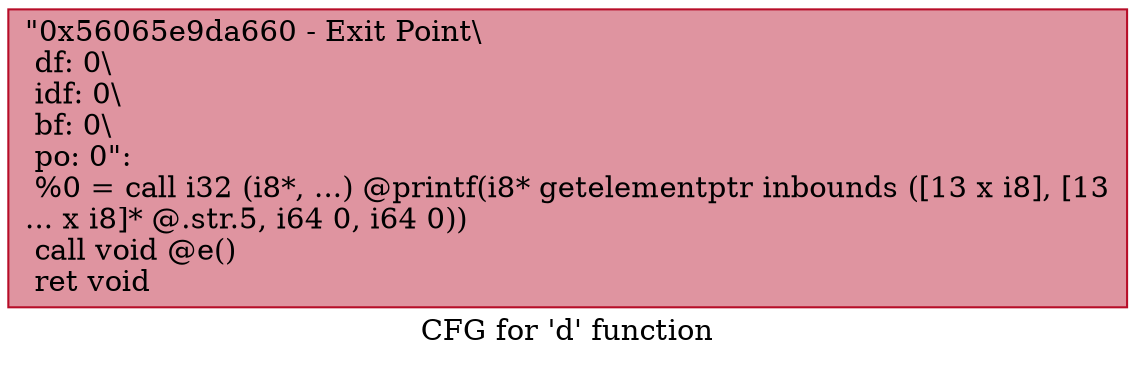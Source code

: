 digraph "CFG for 'd' function" {
	label="CFG for 'd' function";

	Node0x56065e9da660 [shape=record,color="#b70d28ff", style=filled, fillcolor="#b70d2870",label="{\"0x56065e9da660 - Exit Point\\\l df: 0\\\l idf: 0\\\l bf: 0\\\l po: 0\":\l  %0 = call i32 (i8*, ...) @printf(i8* getelementptr inbounds ([13 x i8], [13\l... x i8]* @.str.5, i64 0, i64 0))\l  call void @e()\l  ret void\l}"];
}

